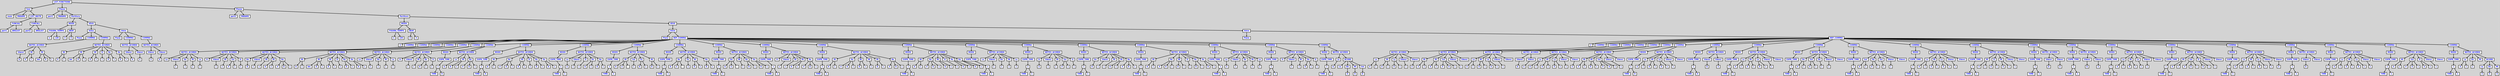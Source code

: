 digraph {

	ordering=out;
	ranksep=.4;
	bgcolor="lightgrey"; node [shape=box, fixedsize=false, fontsize=12, fontname="Helvetica-bold", fontcolor="blue"
		width=.25, height=.25, color="black", fillcolor="white", style="filled, solid, bold"];
	edge [arrowsize=.5, color="black", style="bold"]

  n0 [label="LIST_FUNCTIONS"];
  n1 [label="func"];
  n1 [label="func"];
  n2 [label="main"];
  n3 [label="PARAMS"];
  n4 [label="LIST_INSTR"];
  n4 [label="LIST_INSTR"];
  n5 [label="FUNCALL"];
  n5 [label="FUNCALL"];
  n6 [label="part1"];
  n7 [label="ARGLIST"];
  n8 [label="FUNCALL"];
  n8 [label="FUNCALL"];
  n9 [label="part2"];
  n10 [label="ARGLIST"];
  n11 [label="Piezzo"];
  n11 [label="Piezzo"];
  n12 [label="part1"];
  n13 [label="PARAMS"];
  n14 [label="Partitura"];
  n14 [label="Partitura"];
  n15 [label="MODS"];
  n15 [label="MODS"];
  n16 [label="FIGURA_TEMPO"];
  n16 [label="FIGURA_TEMPO"];
  n17 [label="n"];
  n18 [label="120"];
  n19 [label="BEAT"];
  n19 [label="BEAT"];
  n20 [label="3"];
  n21 [label="4"];
  n22 [label="VEUS"];
  n22 [label="VEUS"];
  n23 [label="Voice"];
  n23 [label="Voice"];
  n24 [label="Piano"];
  n25 [label="COMPAS"];
  n25 [label="COMPAS"];
  n26 [label="NOTES_ACORDS"];
  n26 [label="NOTES_ACORDS"];
  n27 [label="Silenci"];
  n27 [label="Silenci"];
  n28 [label="b"];
  n29 [label="Mi"];
  n29 [label="Mi"];
  n30 [label="6"];
  n31 [label="c"];
  n32 [label="Mi"];
  n32 [label="Mi"];
  n33 [label="bm"];
  n34 [label="6"];
  n35 [label="c"];
  n36 [label="COMPAS"];
  n36 [label="COMPAS"];
  n37 [label="NOTES_ACORDS"];
  n37 [label="NOTES_ACORDS"];
  n38 [label="Mi"];
  n38 [label="Mi"];
  n39 [label="6"];
  n40 [label="c"];
  n41 [label="Mi"];
  n41 [label="Mi"];
  n42 [label="bm"];
  n43 [label="6"];
  n44 [label="c"];
  n45 [label="Mi"];
  n45 [label="Mi"];
  n46 [label="6"];
  n47 [label="c"];
  n48 [label="Si"];
  n48 [label="Si"];
  n49 [label="c"];
  n50 [label="Re"];
  n50 [label="Re"];
  n51 [label="6"];
  n52 [label="c"];
  n53 [label="Do"];
  n53 [label="Do"];
  n54 [label="6"];
  n55 [label="c"];
  n56 [label="Voice"];
  n56 [label="Voice"];
  n57 [label="Piano"];
  n58 [label="COMPAS"];
  n58 [label="COMPAS"];
  n59 [label="NOTES_ACORDS"];
  n59 [label="NOTES_ACORDS"];
  n60 [label="Silenci"];
  n60 [label="Silenci"];
  n61 [label="b"];
  n62 [label="Silenci"];
  n62 [label="Silenci"];
  n63 [label="n"];
  n64 [label="COMPAS"];
  n64 [label="COMPAS"];
  n65 [label="NOTES_ACORDS"];
  n65 [label="NOTES_ACORDS"];
  n66 [label="Silenci"];
  n66 [label="Silenci"];
  n67 [label="n"];
  n68 [label="Silenci"];
  n68 [label="Silenci"];
  n69 [label="b"];
  n70 [label="Piezzo"];
  n70 [label="Piezzo"];
  n71 [label="part2"];
  n72 [label="PARAMS"];
  n73 [label="Partitura"];
  n73 [label="Partitura"];
  n74 [label="MODS"];
  n74 [label="MODS"];
  n75 [label="FIGURA_TEMPO"];
  n75 [label="FIGURA_TEMPO"];
  n76 [label="n"];
  n77 [label="120"];
  n78 [label="BEAT"];
  n78 [label="BEAT"];
  n79 [label="3"];
  n80 [label="4"];
  n81 [label="VEUS"];
  n81 [label="VEUS"];
  n82 [label="Voice"];
  n82 [label="Voice"];
  n83 [label="Piano"];
  n84 [label="REP_COMPAS"];
  n84 [label="REP_COMPAS"];
  n85 [label="2"];
  n86 [label="COMPAS"];
  n86 [label="COMPAS"];
  n87 [label="NOTES_ACORDS"];
  n87 [label="NOTES_ACORDS"];
  n88 [label="La"];
  n89 [label="Silenci"];
  n89 [label="Silenci"];
  n90 [label="c"];
  n91 [label="Do"];
  n91 [label="Do"];
  n92 [label="c"];
  n93 [label="Mi"];
  n93 [label="Mi"];
  n94 [label="c"];
  n95 [label="La"];
  n95 [label="La"];
  n96 [label="c"];
  n97 [label="COMPAS"];
  n97 [label="COMPAS"];
  n98 [label="NOTES_ACORDS"];
  n98 [label="NOTES_ACORDS"];
  n99 [label="Si"];
  n100 [label="Silenci"];
  n100 [label="Silenci"];
  n101 [label="c"];
  n102 [label="Mi"];
  n102 [label="Mi"];
  n103 [label="c"];
  n104 [label="Sol"];
  n104 [label="Sol"];
  n105 [label="#"];
  n106 [label="c"];
  n107 [label="Si"];
  n107 [label="Si"];
  n108 [label="c"];
  n109 [label="COMPAS"];
  n109 [label="COMPAS"];
  n110 [label="NOTES_ACORDS"];
  n110 [label="NOTES_ACORDS"];
  n111 [label="Do"];
  n111 [label="Do"];
  n112 [label="6"];
  n113 [label="Silenci"];
  n113 [label="Silenci"];
  n114 [label="c"];
  n115 [label="Mi"];
  n115 [label="Mi"];
  n116 [label="c"];
  n117 [label="Mi"];
  n117 [label="Mi"];
  n118 [label="6"];
  n119 [label="c"];
  n120 [label="Re"];
  n120 [label="Re"];
  n121 [label="#"];
  n122 [label="6"];
  n123 [label="c"];
  n124 [label="COMPAS"];
  n124 [label="COMPAS"];
  n125 [label="NOTES_ACORDS"];
  n125 [label="NOTES_ACORDS"];
  n126 [label="Mi"];
  n126 [label="Mi"];
  n127 [label="6"];
  n128 [label="c"];
  n129 [label="Mi"];
  n129 [label="Mi"];
  n130 [label="bm"];
  n131 [label="6"];
  n132 [label="c"];
  n133 [label="Mi"];
  n133 [label="Mi"];
  n134 [label="6"];
  n135 [label="c"];
  n136 [label="Si"];
  n136 [label="Si"];
  n137 [label="c"];
  n138 [label="Re"];
  n138 [label="Re"];
  n139 [label="6"];
  n140 [label="c"];
  n141 [label="Do"];
  n141 [label="Do"];
  n142 [label="6"];
  n143 [label="c"];
  n144 [label="COMPAS"];
  n144 [label="COMPAS"];
  n145 [label="NOTES_ACORDS"];
  n145 [label="NOTES_ACORDS"];
  n146 [label="La"];
  n147 [label="Silenci"];
  n147 [label="Silenci"];
  n148 [label="c"];
  n149 [label="Do"];
  n149 [label="Do"];
  n150 [label="c"];
  n151 [label="Mi"];
  n151 [label="Mi"];
  n152 [label="c"];
  n153 [label="La"];
  n153 [label="La"];
  n154 [label="c"];
  n155 [label="COMPAS"];
  n155 [label="COMPAS"];
  n156 [label="NOTES_ACORDS"];
  n156 [label="NOTES_ACORDS"];
  n157 [label="Si"];
  n158 [label="Silenci"];
  n158 [label="Silenci"];
  n159 [label="c"];
  n160 [label="Mi"];
  n160 [label="Mi"];
  n161 [label="c"];
  n162 [label="Do"];
  n162 [label="Do"];
  n163 [label="6"];
  n164 [label="c"];
  n165 [label="Si"];
  n165 [label="Si"];
  n166 [label="c"];
  n167 [label="COMPAS"];
  n167 [label="COMPAS"];
  n168 [label="MODS"];
  n168 [label="MODS"];
  n169 [label="EXPR_TIME"];
  n169 [label="EXPR_TIME"];
  n170 [label="="];
  n170 [label="="];
  n171 [label="TIME"];
  n172 [label="0"];
  n173 [label="NOTES_ACORDS"];
  n173 [label="NOTES_ACORDS"];
  n174 [label="La"];
  n174 [label="La"];
  n175 [label="b"];
  n176 [label="Mi"];
  n176 [label="Mi"];
  n177 [label="6"];
  n178 [label="c"];
  n179 [label="Re"];
  n179 [label="Re"];
  n180 [label="#"];
  n181 [label="6"];
  n182 [label="c"];
  n183 [label="COMPAS"];
  n183 [label="COMPAS"];
  n184 [label="MODS"];
  n184 [label="MODS"];
  n185 [label="EXPR_TIME"];
  n185 [label="EXPR_TIME"];
  n186 [label="="];
  n186 [label="="];
  n187 [label="TIME"];
  n188 [label="0"];
  n189 [label="NOTES_ACORDS"];
  n189 [label="NOTES_ACORDS"];
  n190 [label="Mi"];
  n190 [label="Mi"];
  n191 [label="6"];
  n192 [label="c"];
  n193 [label="Re"];
  n193 [label="Re"];
  n194 [label="#"];
  n195 [label="6"];
  n196 [label="c"];
  n197 [label="Mi"];
  n197 [label="Mi"];
  n198 [label="6"];
  n199 [label="c"];
  n200 [label="Si"];
  n200 [label="Si"];
  n201 [label="c"];
  n202 [label="Re"];
  n202 [label="Re"];
  n203 [label="6"];
  n204 [label="c"];
  n205 [label="Do"];
  n205 [label="Do"];
  n206 [label="6"];
  n207 [label="c"];
  n208 [label="COMPAS"];
  n208 [label="COMPAS"];
  n209 [label="MODS"];
  n209 [label="MODS"];
  n210 [label="EXPR_TIME"];
  n210 [label="EXPR_TIME"];
  n211 [label="="];
  n211 [label="="];
  n212 [label="TIME"];
  n213 [label="1"];
  n214 [label="NOTES_ACORDS"];
  n214 [label="NOTES_ACORDS"];
  n215 [label="La"];
  n215 [label="La"];
  n216 [label="n"];
  n217 [label="Silenci"];
  n217 [label="Silenci"];
  n218 [label="c"];
  n219 [label="Si"];
  n219 [label="Si"];
  n220 [label="c"];
  n221 [label="Do"];
  n221 [label="Do"];
  n222 [label="6"];
  n223 [label="c"];
  n224 [label="Re"];
  n224 [label="Re"];
  n225 [label="6"];
  n226 [label="c"];
  n227 [label="COMPAS"];
  n227 [label="COMPAS"];
  n228 [label="MODS"];
  n228 [label="MODS"];
  n229 [label="EXPR_TIME"];
  n229 [label="EXPR_TIME"];
  n230 [label="="];
  n230 [label="="];
  n231 [label="TIME"];
  n232 [label="1"];
  n233 [label="NOTES_ACORDS"];
  n233 [label="NOTES_ACORDS"];
  n234 [label="Mi"];
  n234 [label="Mi"];
  n235 [label="6"];
  n236 [label="n"];
  n237 [label="·"];
  n238 [label="Sol"];
  n238 [label="Sol"];
  n239 [label="c"];
  n240 [label="Fa"];
  n240 [label="Fa"];
  n241 [label="6"];
  n242 [label="c"];
  n243 [label="Mi"];
  n243 [label="Mi"];
  n244 [label="6"];
  n245 [label="c"];
  n246 [label="COMPAS"];
  n246 [label="COMPAS"];
  n247 [label="MODS"];
  n247 [label="MODS"];
  n248 [label="EXPR_TIME"];
  n248 [label="EXPR_TIME"];
  n249 [label="="];
  n249 [label="="];
  n250 [label="TIME"];
  n251 [label="1"];
  n252 [label="NOTES_ACORDS"];
  n252 [label="NOTES_ACORDS"];
  n253 [label="Re"];
  n253 [label="Re"];
  n254 [label="6"];
  n255 [label="n"];
  n256 [label="·"];
  n257 [label="Fa"];
  n257 [label="Fa"];
  n258 [label="c"];
  n259 [label="Mi"];
  n259 [label="Mi"];
  n260 [label="6"];
  n261 [label="c"];
  n262 [label="Re"];
  n262 [label="Re"];
  n263 [label="6"];
  n264 [label="c"];
  n265 [label="COMPAS"];
  n265 [label="COMPAS"];
  n266 [label="MODS"];
  n266 [label="MODS"];
  n267 [label="EXPR_TIME"];
  n267 [label="EXPR_TIME"];
  n268 [label="="];
  n268 [label="="];
  n269 [label="TIME"];
  n270 [label="1"];
  n271 [label="NOTES_ACORDS"];
  n271 [label="NOTES_ACORDS"];
  n272 [label="Do"];
  n272 [label="Do"];
  n273 [label="6"];
  n274 [label="n"];
  n275 [label="·"];
  n276 [label="Mi"];
  n276 [label="Mi"];
  n277 [label="c"];
  n278 [label="Re"];
  n278 [label="Re"];
  n279 [label="6"];
  n280 [label="c"];
  n281 [label="Do"];
  n281 [label="Do"];
  n282 [label="6"];
  n283 [label="c"];
  n284 [label="COMPAS"];
  n284 [label="COMPAS"];
  n285 [label="MODS"];
  n285 [label="MODS"];
  n286 [label="EXPR_TIME"];
  n286 [label="EXPR_TIME"];
  n287 [label="="];
  n287 [label="="];
  n288 [label="TIME"];
  n289 [label="1"];
  n290 [label="NOTES_ACORDS"];
  n290 [label="NOTES_ACORDS"];
  n291 [label="Si"];
  n292 [label="Silenci"];
  n292 [label="Silenci"];
  n293 [label="c"];
  n294 [label="Mi"];
  n294 [label="Mi"];
  n295 [label="c"];
  n296 [label="Mi"];
  n296 [label="Mi"];
  n297 [label="6"];
  n298 [label="c"];
  n299 [label="Re"];
  n299 [label="Re"];
  n300 [label="#"];
  n301 [label="6"];
  n302 [label="c"];
  n303 [label="COMPAS"];
  n303 [label="COMPAS"];
  n304 [label="MODS"];
  n304 [label="MODS"];
  n305 [label="EXPR_TIME"];
  n305 [label="EXPR_TIME"];
  n306 [label="="];
  n306 [label="="];
  n307 [label="TIME"];
  n308 [label="1"];
  n309 [label="NOTES_ACORDS"];
  n309 [label="NOTES_ACORDS"];
  n310 [label="Mi"];
  n310 [label="Mi"];
  n311 [label="6"];
  n312 [label="c"];
  n313 [label="Re"];
  n313 [label="Re"];
  n314 [label="#"];
  n315 [label="6"];
  n316 [label="c"];
  n317 [label="Mi"];
  n317 [label="Mi"];
  n318 [label="6"];
  n319 [label="c"];
  n320 [label="Mi"];
  n320 [label="Mi"];
  n321 [label="c"];
  n322 [label="Mi"];
  n322 [label="Mi"];
  n323 [label="6"];
  n324 [label="c"];
  n325 [label="Re"];
  n325 [label="Re"];
  n326 [label="#"];
  n327 [label="6"];
  n328 [label="c"];
  n329 [label="COMPAS"];
  n329 [label="COMPAS"];
  n330 [label="MODS"];
  n330 [label="MODS"];
  n331 [label="EXPR_TIME"];
  n331 [label="EXPR_TIME"];
  n332 [label="="];
  n332 [label="="];
  n333 [label="TIME"];
  n334 [label="1"];
  n335 [label="NOTES_ACORDS"];
  n335 [label="NOTES_ACORDS"];
  n336 [label="Mi"];
  n336 [label="Mi"];
  n337 [label="6"];
  n338 [label="c"];
  n339 [label="Re"];
  n339 [label="Re"];
  n340 [label="#"];
  n341 [label="6"];
  n342 [label="c"];
  n343 [label="Mi"];
  n343 [label="Mi"];
  n344 [label="6"];
  n345 [label="c"];
  n346 [label="Si"];
  n346 [label="Si"];
  n347 [label="c"];
  n348 [label="Re"];
  n348 [label="Re"];
  n349 [label="6"];
  n350 [label="c"];
  n351 [label="Do"];
  n351 [label="Do"];
  n352 [label="6"];
  n353 [label="c"];
  n354 [label="COMPAS"];
  n354 [label="COMPAS"];
  n355 [label="MODS"];
  n355 [label="MODS"];
  n356 [label="EXPR_TIME"];
  n356 [label="EXPR_TIME"];
  n357 [label="="];
  n357 [label="="];
  n358 [label="TIME"];
  n359 [label="1"];
  n360 [label="NOTES_ACORDS"];
  n360 [label="NOTES_ACORDS"];
  n361 [label="La"];
  n362 [label="Silenci"];
  n362 [label="Silenci"];
  n363 [label="c"];
  n364 [label="Do"];
  n364 [label="Do"];
  n365 [label="c"];
  n366 [label="Mi"];
  n366 [label="Mi"];
  n367 [label="c"];
  n368 [label="La"];
  n368 [label="La"];
  n369 [label="c"];
  n370 [label="COMPAS"];
  n370 [label="COMPAS"];
  n371 [label="MODS"];
  n371 [label="MODS"];
  n372 [label="EXPR_TIME"];
  n372 [label="EXPR_TIME"];
  n373 [label="="];
  n373 [label="="];
  n374 [label="TIME"];
  n375 [label="1"];
  n376 [label="NOTES_ACORDS"];
  n376 [label="NOTES_ACORDS"];
  n377 [label="Si"];
  n377 [label="Si"];
  n378 [label="n"];
  n379 [label="Silenci"];
  n379 [label="Silenci"];
  n380 [label="c"];
  n381 [label="Mi"];
  n381 [label="Mi"];
  n382 [label="c"];
  n383 [label="Sol"];
  n383 [label="Sol"];
  n384 [label="#"];
  n385 [label="c"];
  n386 [label="Si"];
  n386 [label="Si"];
  n387 [label="c"];
  n388 [label="COMPAS"];
  n388 [label="COMPAS"];
  n389 [label="MODS"];
  n389 [label="MODS"];
  n390 [label="EXPR_TIME"];
  n390 [label="EXPR_TIME"];
  n391 [label="="];
  n391 [label="="];
  n392 [label="TIME"];
  n393 [label="1"];
  n394 [label="NOTES_ACORDS"];
  n394 [label="NOTES_ACORDS"];
  n395 [label="Do"];
  n395 [label="Do"];
  n396 [label="6"];
  n397 [label="Silenci"];
  n397 [label="Silenci"];
  n398 [label="c"];
  n399 [label="Mi"];
  n399 [label="Mi"];
  n400 [label="c"];
  n401 [label="Mi"];
  n401 [label="Mi"];
  n402 [label="6"];
  n403 [label="c"];
  n404 [label="Re"];
  n404 [label="Re"];
  n405 [label="#"];
  n406 [label="6"];
  n407 [label="c"];
  n408 [label="COMPAS"];
  n408 [label="COMPAS"];
  n409 [label="MODS"];
  n409 [label="MODS"];
  n410 [label="EXPR_TIME"];
  n410 [label="EXPR_TIME"];
  n411 [label="="];
  n411 [label="="];
  n412 [label="TIME"];
  n413 [label="1"];
  n414 [label="NOTES_ACORDS"];
  n414 [label="NOTES_ACORDS"];
  n415 [label="Mi"];
  n415 [label="Mi"];
  n416 [label="6"];
  n417 [label="c"];
  n418 [label="Re"];
  n418 [label="Re"];
  n419 [label="#"];
  n420 [label="6"];
  n421 [label="c"];
  n422 [label="Mi"];
  n422 [label="Mi"];
  n423 [label="6"];
  n424 [label="c"];
  n425 [label="Si"];
  n425 [label="Si"];
  n426 [label="c"];
  n427 [label="Re"];
  n427 [label="Re"];
  n428 [label="6"];
  n429 [label="c"];
  n430 [label="Do"];
  n430 [label="Do"];
  n431 [label="6"];
  n432 [label="c"];
  n433 [label="COMPAS"];
  n433 [label="COMPAS"];
  n434 [label="MODS"];
  n434 [label="MODS"];
  n435 [label="EXPR_TIME"];
  n435 [label="EXPR_TIME"];
  n436 [label="="];
  n436 [label="="];
  n437 [label="TIME"];
  n438 [label="1"];
  n439 [label="NOTES_ACORDS"];
  n439 [label="NOTES_ACORDS"];
  n440 [label="La"];
  n440 [label="La"];
  n441 [label="n"];
  n442 [label="Silenci"];
  n442 [label="Silenci"];
  n443 [label="c"];
  n444 [label="Do"];
  n444 [label="Do"];
  n445 [label="c"];
  n446 [label="Mi"];
  n446 [label="Mi"];
  n447 [label="c"];
  n448 [label="La"];
  n448 [label="La"];
  n449 [label="c"];
  n450 [label="COMPAS"];
  n450 [label="COMPAS"];
  n451 [label="MODS"];
  n451 [label="MODS"];
  n452 [label="EXPR_TIME"];
  n452 [label="EXPR_TIME"];
  n453 [label="="];
  n453 [label="="];
  n454 [label="TIME"];
  n455 [label="1"];
  n456 [label="NOTES_ACORDS"];
  n456 [label="NOTES_ACORDS"];
  n457 [label="Si"];
  n458 [label="Silenci"];
  n458 [label="Silenci"];
  n459 [label="c"];
  n460 [label="Mi"];
  n460 [label="Mi"];
  n461 [label="c"];
  n462 [label="Do"];
  n462 [label="Do"];
  n463 [label="6"];
  n464 [label="c"];
  n465 [label="Si"];
  n465 [label="Si"];
  n466 [label="c"];
  n467 [label="COMPAS"];
  n467 [label="COMPAS"];
  n468 [label="MODS"];
  n468 [label="MODS"];
  n469 [label="EXPR_TIME"];
  n469 [label="EXPR_TIME"];
  n470 [label="="];
  n470 [label="="];
  n471 [label="TIME"];
  n472 [label="1"];
  n473 [label="NOTES_ACORDS"];
  n473 [label="NOTES_ACORDS"];
  n474 [label="La"];
  n474 [label="La"];
  n475 [label="b"];
  n476 [label="ACORD"];
  n476 [label="ACORD"];
  n477 [label="La"];
  n478 [label="Do"];
  n478 [label="Do"];
  n479 [label="6"];
  n480 [label="Mi"];
  n480 [label="Mi"];
  n481 [label="6"];
  n482 [label="Sol"];
  n482 [label="Sol"];
  n483 [label="6"];
  n484 [label="Voice"];
  n484 [label="Voice"];
  n485 [label="Piano"];
  n486 [label="REP_COMPAS"];
  n486 [label="REP_COMPAS"];
  n487 [label="2"];
  n488 [label="COMPAS"];
  n488 [label="COMPAS"];
  n489 [label="NOTES_ACORDS"];
  n489 [label="NOTES_ACORDS"];
  n490 [label="La"];
  n490 [label="La"];
  n491 [label="4"];
  n492 [label="c"];
  n493 [label="Mi"];
  n493 [label="Mi"];
  n494 [label="4"];
  n495 [label="c"];
  n496 [label="La"];
  n496 [label="La"];
  n497 [label="4"];
  n498 [label="c"];
  n499 [label="Silenci"];
  n499 [label="Silenci"];
  n500 [label="c"];
  n501 [label="Silenci"];
  n501 [label="Silenci"];
  n502 [label="n"];
  n503 [label="COMPAS"];
  n503 [label="COMPAS"];
  n504 [label="NOTES_ACORDS"];
  n504 [label="NOTES_ACORDS"];
  n505 [label="Mi"];
  n505 [label="Mi"];
  n506 [label="3"];
  n507 [label="c"];
  n508 [label="Mi"];
  n508 [label="Mi"];
  n509 [label="4"];
  n510 [label="c"];
  n511 [label="Sol"];
  n511 [label="Sol"];
  n512 [label="#"];
  n513 [label="4"];
  n514 [label="c"];
  n515 [label="Silenci"];
  n515 [label="Silenci"];
  n516 [label="c"];
  n517 [label="Silenci"];
  n518 [label="COMPAS"];
  n518 [label="COMPAS"];
  n519 [label="NOTES_ACORDS"];
  n519 [label="NOTES_ACORDS"];
  n520 [label="La"];
  n520 [label="La"];
  n521 [label="3"];
  n522 [label="c"];
  n523 [label="Mi"];
  n523 [label="Mi"];
  n524 [label="4"];
  n525 [label="c"];
  n526 [label="La"];
  n526 [label="La"];
  n527 [label="4"];
  n528 [label="c"];
  n529 [label="Silenci"];
  n529 [label="Silenci"];
  n530 [label="c"];
  n531 [label="Silenci"];
  n532 [label="COMPAS"];
  n532 [label="COMPAS"];
  n533 [label="NOTES_ACORDS"];
  n533 [label="NOTES_ACORDS"];
  n534 [label="Silenci"];
  n534 [label="Silenci"];
  n535 [label="b"];
  n536 [label="Silenci"];
  n536 [label="Silenci"];
  n537 [label="n"];
  n538 [label="COMPAS"];
  n538 [label="COMPAS"];
  n539 [label="NOTES_ACORDS"];
  n539 [label="NOTES_ACORDS"];
  n540 [label="La"];
  n540 [label="La"];
  n541 [label="4"];
  n542 [label="c"];
  n543 [label="Mi"];
  n543 [label="Mi"];
  n544 [label="4"];
  n545 [label="c"];
  n546 [label="La"];
  n546 [label="La"];
  n547 [label="4"];
  n548 [label="c"];
  n549 [label="Silenci"];
  n549 [label="Silenci"];
  n550 [label="c"];
  n551 [label="Silenci"];
  n551 [label="Silenci"];
  n552 [label="n"];
  n553 [label="COMPAS"];
  n553 [label="COMPAS"];
  n554 [label="NOTES_ACORDS"];
  n554 [label="NOTES_ACORDS"];
  n555 [label="Mi"];
  n555 [label="Mi"];
  n556 [label="3"];
  n557 [label="c"];
  n558 [label="Mi"];
  n558 [label="Mi"];
  n559 [label="4"];
  n560 [label="c"];
  n561 [label="Sol"];
  n561 [label="Sol"];
  n562 [label="#"];
  n563 [label="4"];
  n564 [label="c"];
  n565 [label="Silenci"];
  n565 [label="Silenci"];
  n566 [label="c"];
  n567 [label="Silenci"];
  n568 [label="COMPAS"];
  n568 [label="COMPAS"];
  n569 [label="MODS"];
  n569 [label="MODS"];
  n570 [label="EXPR_TIME"];
  n570 [label="EXPR_TIME"];
  n571 [label="="];
  n571 [label="="];
  n572 [label="TIME"];
  n573 [label="0"];
  n574 [label="NOTES_ACORDS"];
  n574 [label="NOTES_ACORDS"];
  n575 [label="La"];
  n575 [label="La"];
  n576 [label="3"];
  n577 [label="c"];
  n578 [label="Mi"];
  n578 [label="Mi"];
  n579 [label="4"];
  n580 [label="c"];
  n581 [label="La"];
  n581 [label="La"];
  n582 [label="4"];
  n583 [label="c"];
  n584 [label="Silenci"];
  n584 [label="Silenci"];
  n585 [label="c"];
  n586 [label="Silenci"];
  n587 [label="COMPAS"];
  n587 [label="COMPAS"];
  n588 [label="MODS"];
  n588 [label="MODS"];
  n589 [label="EXPR_TIME"];
  n589 [label="EXPR_TIME"];
  n590 [label="="];
  n590 [label="="];
  n591 [label="TIME"];
  n592 [label="0"];
  n593 [label="NOTES_ACORDS"];
  n593 [label="NOTES_ACORDS"];
  n594 [label="Silenci"];
  n594 [label="Silenci"];
  n595 [label="b"];
  n596 [label="Silenci"];
  n596 [label="Silenci"];
  n597 [label="n"];
  n598 [label="COMPAS"];
  n598 [label="COMPAS"];
  n599 [label="MODS"];
  n599 [label="MODS"];
  n600 [label="EXPR_TIME"];
  n600 [label="EXPR_TIME"];
  n601 [label="="];
  n601 [label="="];
  n602 [label="TIME"];
  n603 [label="1"];
  n604 [label="NOTES_ACORDS"];
  n604 [label="NOTES_ACORDS"];
  n605 [label="La"];
  n605 [label="La"];
  n606 [label="4"];
  n607 [label="c"];
  n608 [label="Mi"];
  n608 [label="Mi"];
  n609 [label="4"];
  n610 [label="c"];
  n611 [label="La"];
  n611 [label="La"];
  n612 [label="4"];
  n613 [label="c"];
  n614 [label="Silenci"];
  n614 [label="Silenci"];
  n615 [label="c"];
  n616 [label="Silenci"];
  n617 [label="COMPAS"];
  n617 [label="COMPAS"];
  n618 [label="MODS"];
  n618 [label="MODS"];
  n619 [label="EXPR_TIME"];
  n619 [label="EXPR_TIME"];
  n620 [label="="];
  n620 [label="="];
  n621 [label="TIME"];
  n622 [label="1"];
  n623 [label="NOTES_ACORDS"];
  n623 [label="NOTES_ACORDS"];
  n624 [label="Do"];
  n624 [label="Do"];
  n625 [label="4"];
  n626 [label="c"];
  n627 [label="Sol"];
  n627 [label="Sol"];
  n628 [label="4"];
  n629 [label="c"];
  n630 [label="Do"];
  n630 [label="Do"];
  n631 [label="c"];
  n632 [label="Silenci"];
  n632 [label="Silenci"];
  n633 [label="c"];
  n634 [label="Silenci"];
  n635 [label="COMPAS"];
  n635 [label="COMPAS"];
  n636 [label="MODS"];
  n636 [label="MODS"];
  n637 [label="EXPR_TIME"];
  n637 [label="EXPR_TIME"];
  n638 [label="="];
  n638 [label="="];
  n639 [label="TIME"];
  n640 [label="1"];
  n641 [label="NOTES_ACORDS"];
  n641 [label="NOTES_ACORDS"];
  n642 [label="Sol"];
  n642 [label="Sol"];
  n643 [label="4"];
  n644 [label="c"];
  n645 [label="Re"];
  n645 [label="Re"];
  n646 [label="4"];
  n647 [label="c"];
  n648 [label="Sol"];
  n648 [label="Sol"];
  n649 [label="c"];
  n650 [label="Silenci"];
  n650 [label="Silenci"];
  n651 [label="c"];
  n652 [label="Silenci"];
  n653 [label="COMPAS"];
  n653 [label="COMPAS"];
  n654 [label="MODS"];
  n654 [label="MODS"];
  n655 [label="EXPR_TIME"];
  n655 [label="EXPR_TIME"];
  n656 [label="="];
  n656 [label="="];
  n657 [label="TIME"];
  n658 [label="1"];
  n659 [label="NOTES_ACORDS"];
  n659 [label="NOTES_ACORDS"];
  n660 [label="La"];
  n660 [label="La"];
  n661 [label="4"];
  n662 [label="c"];
  n663 [label="Mi"];
  n663 [label="Mi"];
  n664 [label="4"];
  n665 [label="c"];
  n666 [label="La"];
  n666 [label="La"];
  n667 [label="4"];
  n668 [label="c"];
  n669 [label="Silenci"];
  n669 [label="Silenci"];
  n670 [label="c"];
  n671 [label="Silenci"];
  n672 [label="COMPAS"];
  n672 [label="COMPAS"];
  n673 [label="MODS"];
  n673 [label="MODS"];
  n674 [label="EXPR_TIME"];
  n674 [label="EXPR_TIME"];
  n675 [label="="];
  n675 [label="="];
  n676 [label="TIME"];
  n677 [label="1"];
  n678 [label="NOTES_ACORDS"];
  n678 [label="NOTES_ACORDS"];
  n679 [label="Mi"];
  n679 [label="Mi"];
  n680 [label="3"];
  n681 [label="c"];
  n682 [label="Si"];
  n682 [label="Si"];
  n683 [label="4"];
  n684 [label="c"];
  n685 [label="Mi"];
  n685 [label="Mi"];
  n686 [label="4"];
  n687 [label="c"];
  n688 [label="Silenci"];
  n688 [label="Silenci"];
  n689 [label="c"];
  n690 [label="Silenci"];
  n691 [label="COMPAS"];
  n691 [label="COMPAS"];
  n692 [label="MODS"];
  n692 [label="MODS"];
  n693 [label="EXPR_TIME"];
  n693 [label="EXPR_TIME"];
  n694 [label="="];
  n694 [label="="];
  n695 [label="TIME"];
  n696 [label="1"];
  n697 [label="NOTES_ACORDS"];
  n697 [label="NOTES_ACORDS"];
  n698 [label="Silenci"];
  n698 [label="Silenci"];
  n699 [label="b"];
  n700 [label="Silenci"];
  n700 [label="Silenci"];
  n701 [label="n"];
  n702 [label="COMPAS"];
  n702 [label="COMPAS"];
  n703 [label="MODS"];
  n703 [label="MODS"];
  n704 [label="EXPR_TIME"];
  n704 [label="EXPR_TIME"];
  n705 [label="="];
  n705 [label="="];
  n706 [label="TIME"];
  n707 [label="1"];
  n708 [label="NOTES_ACORDS"];
  n708 [label="NOTES_ACORDS"];
  n709 [label="Silenci"];
  n709 [label="Silenci"];
  n710 [label="b"];
  n711 [label="Silenci"];
  n711 [label="Silenci"];
  n712 [label="n"];
  n713 [label="COMPAS"];
  n713 [label="COMPAS"];
  n714 [label="MODS"];
  n714 [label="MODS"];
  n715 [label="EXPR_TIME"];
  n715 [label="EXPR_TIME"];
  n716 [label="="];
  n716 [label="="];
  n717 [label="TIME"];
  n718 [label="1"];
  n719 [label="NOTES_ACORDS"];
  n719 [label="NOTES_ACORDS"];
  n720 [label="La"];
  n720 [label="La"];
  n721 [label="4"];
  n722 [label="c"];
  n723 [label="Mi"];
  n723 [label="Mi"];
  n724 [label="4"];
  n725 [label="c"];
  n726 [label="La"];
  n726 [label="La"];
  n727 [label="c"];
  n728 [label="Silenci"];
  n728 [label="Silenci"];
  n729 [label="c"];
  n730 [label="Silenci"];
  n731 [label="COMPAS"];
  n731 [label="COMPAS"];
  n732 [label="MODS"];
  n732 [label="MODS"];
  n733 [label="EXPR_TIME"];
  n733 [label="EXPR_TIME"];
  n734 [label="="];
  n734 [label="="];
  n735 [label="TIME"];
  n736 [label="1"];
  n737 [label="NOTES_ACORDS"];
  n737 [label="NOTES_ACORDS"];
  n738 [label="Mi"];
  n738 [label="Mi"];
  n739 [label="4"];
  n740 [label="c"];
  n741 [label="Sol"];
  n741 [label="Sol"];
  n742 [label="#"];
  n743 [label="4"];
  n744 [label="c"];
  n745 [label="Si"];
  n745 [label="Si"];
  n746 [label="4"];
  n747 [label="c"];
  n748 [label="Silenci"];
  n748 [label="Silenci"];
  n749 [label="c"];
  n750 [label="Silenci"];
  n751 [label="COMPAS"];
  n751 [label="COMPAS"];
  n752 [label="MODS"];
  n752 [label="MODS"];
  n753 [label="EXPR_TIME"];
  n753 [label="EXPR_TIME"];
  n754 [label="="];
  n754 [label="="];
  n755 [label="TIME"];
  n756 [label="1"];
  n757 [label="NOTES_ACORDS"];
  n757 [label="NOTES_ACORDS"];
  n758 [label="La"];
  n758 [label="La"];
  n759 [label="4"];
  n760 [label="c"];
  n761 [label="Mi"];
  n761 [label="Mi"];
  n762 [label="4"];
  n763 [label="c"];
  n764 [label="La"];
  n764 [label="La"];
  n765 [label="3"];
  n766 [label="c"];
  n767 [label="Silenci"];
  n767 [label="Silenci"];
  n768 [label="c"];
  n769 [label="Silenci"];
  n769 [label="Silenci"];
  n770 [label="n"];
  n771 [label="COMPAS"];
  n771 [label="COMPAS"];
  n772 [label="MODS"];
  n772 [label="MODS"];
  n773 [label="EXPR_TIME"];
  n773 [label="EXPR_TIME"];
  n774 [label="="];
  n774 [label="="];
  n775 [label="TIME"];
  n776 [label="1"];
  n777 [label="NOTES_ACORDS"];
  n777 [label="NOTES_ACORDS"];
  n778 [label="Silenci"];
  n778 [label="Silenci"];
  n779 [label="b"];
  n780 [label="Silenci"];
  n781 [label="COMPAS"];
  n781 [label="COMPAS"];
  n782 [label="MODS"];
  n782 [label="MODS"];
  n783 [label="EXPR_TIME"];
  n783 [label="EXPR_TIME"];
  n784 [label="="];
  n784 [label="="];
  n785 [label="TIME"];
  n786 [label="1"];
  n787 [label="NOTES_ACORDS"];
  n787 [label="NOTES_ACORDS"];
  n788 [label="La"];
  n788 [label="La"];
  n789 [label="4"];
  n790 [label="c"];
  n791 [label="Mi"];
  n791 [label="Mi"];
  n792 [label="4"];
  n793 [label="c"];
  n794 [label="La"];
  n794 [label="La"];
  n795 [label="4"];
  n796 [label="c"];
  n797 [label="Silenci"];
  n797 [label="Silenci"];
  n798 [label="c"];
  n799 [label="Silenci"];
  n800 [label="COMPAS"];
  n800 [label="COMPAS"];
  n801 [label="MODS"];
  n801 [label="MODS"];
  n802 [label="EXPR_TIME"];
  n802 [label="EXPR_TIME"];
  n803 [label="="];
  n803 [label="="];
  n804 [label="TIME"];
  n805 [label="1"];
  n806 [label="NOTES_ACORDS"];
  n806 [label="NOTES_ACORDS"];
  n807 [label="Mi"];
  n807 [label="Mi"];
  n808 [label="4"];
  n809 [label="c"];
  n810 [label="Sol"];
  n810 [label="Sol"];
  n811 [label="#"];
  n812 [label="4"];
  n813 [label="c"];
  n814 [label="Si"];
  n814 [label="Si"];
  n815 [label="4"];
  n816 [label="c"];
  n817 [label="Silenci"];
  n817 [label="Silenci"];
  n818 [label="c"];
  n819 [label="Silenci"];
  n820 [label="COMPAS"];
  n820 [label="COMPAS"];
  n821 [label="MODS"];
  n821 [label="MODS"];
  n822 [label="EXPR_TIME"];
  n822 [label="EXPR_TIME"];
  n823 [label="="];
  n823 [label="="];
  n824 [label="TIME"];
  n825 [label="1"];
  n826 [label="NOTES_ACORDS"];
  n826 [label="NOTES_ACORDS"];
  n827 [label="La"];
  n827 [label="La"];
  n828 [label="4"];
  n829 [label="c"];
  n830 [label="Do"];
  n830 [label="Do"];
  n831 [label="c"];
  n832 [label="Mi"];
  n833 [label="ACORD"];
  n833 [label="ACORD"];
  n834 [label="La"];
  n834 [label="La"];
  n835 [label="3"];
  n836 [label="Do"];
  n836 [label="Do"];
  n837 [label="4"];
  n838 [label="Mi"];
  n838 [label="Mi"];
  n839 [label="4"];

  n0 -> n1 // "LIST_FUNCTIONS" -> "func"
  n1 -> n2 // "func" -> "main"
  n1 -> n3 // "func" -> "PARAMS"
  n1 -> n4 // "func" -> "LIST_INSTR"
  n4 -> n5 // "LIST_INSTR" -> "FUNCALL"
  n5 -> n6 // "FUNCALL" -> "part1"
  n5 -> n7 // "FUNCALL" -> "ARGLIST"
  n4 -> n8 // "LIST_INSTR" -> "FUNCALL"
  n8 -> n9 // "FUNCALL" -> "part2"
  n8 -> n10 // "FUNCALL" -> "ARGLIST"
  n0 -> n11 // "LIST_FUNCTIONS" -> "Piezzo"
  n11 -> n12 // "Piezzo" -> "part1"
  n11 -> n13 // "Piezzo" -> "PARAMS"
  n11 -> n14 // "Piezzo" -> "Partitura"
  n14 -> n15 // "Partitura" -> "MODS"
  n15 -> n16 // "MODS" -> "FIGURA_TEMPO"
  n16 -> n17 // "FIGURA_TEMPO" -> "n"
  n16 -> n18 // "FIGURA_TEMPO" -> "120"
  n15 -> n19 // "MODS" -> "BEAT"
  n19 -> n20 // "BEAT" -> "3"
  n19 -> n21 // "BEAT" -> "4"
  n14 -> n22 // "Partitura" -> "VEUS"
  n22 -> n23 // "VEUS" -> "Voice"
  n23 -> n24 // "Voice" -> "Piano"
  n23 -> n25 // "Voice" -> "COMPAS"
  n25 -> n26 // "COMPAS" -> "NOTES_ACORDS"
  n26 -> n27 // "NOTES_ACORDS" -> "Silenci"
  n27 -> n28 // "Silenci" -> "b"
  n26 -> n29 // "NOTES_ACORDS" -> "Mi"
  n29 -> n30 // "Mi" -> "6"
  n29 -> n31 // "Mi" -> "c"
  n26 -> n32 // "NOTES_ACORDS" -> "Mi"
  n32 -> n33 // "Mi" -> "bm"
  n32 -> n34 // "Mi" -> "6"
  n32 -> n35 // "Mi" -> "c"
  n23 -> n36 // "Voice" -> "COMPAS"
  n36 -> n37 // "COMPAS" -> "NOTES_ACORDS"
  n37 -> n38 // "NOTES_ACORDS" -> "Mi"
  n38 -> n39 // "Mi" -> "6"
  n38 -> n40 // "Mi" -> "c"
  n37 -> n41 // "NOTES_ACORDS" -> "Mi"
  n41 -> n42 // "Mi" -> "bm"
  n41 -> n43 // "Mi" -> "6"
  n41 -> n44 // "Mi" -> "c"
  n37 -> n45 // "NOTES_ACORDS" -> "Mi"
  n45 -> n46 // "Mi" -> "6"
  n45 -> n47 // "Mi" -> "c"
  n37 -> n48 // "NOTES_ACORDS" -> "Si"
  n48 -> n49 // "Si" -> "c"
  n37 -> n50 // "NOTES_ACORDS" -> "Re"
  n50 -> n51 // "Re" -> "6"
  n50 -> n52 // "Re" -> "c"
  n37 -> n53 // "NOTES_ACORDS" -> "Do"
  n53 -> n54 // "Do" -> "6"
  n53 -> n55 // "Do" -> "c"
  n22 -> n56 // "VEUS" -> "Voice"
  n56 -> n57 // "Voice" -> "Piano"
  n56 -> n58 // "Voice" -> "COMPAS"
  n58 -> n59 // "COMPAS" -> "NOTES_ACORDS"
  n59 -> n60 // "NOTES_ACORDS" -> "Silenci"
  n60 -> n61 // "Silenci" -> "b"
  n59 -> n62 // "NOTES_ACORDS" -> "Silenci"
  n62 -> n63 // "Silenci" -> "n"
  n56 -> n64 // "Voice" -> "COMPAS"
  n64 -> n65 // "COMPAS" -> "NOTES_ACORDS"
  n65 -> n66 // "NOTES_ACORDS" -> "Silenci"
  n66 -> n67 // "Silenci" -> "n"
  n65 -> n68 // "NOTES_ACORDS" -> "Silenci"
  n68 -> n69 // "Silenci" -> "b"
  n0 -> n70 // "LIST_FUNCTIONS" -> "Piezzo"
  n70 -> n71 // "Piezzo" -> "part2"
  n70 -> n72 // "Piezzo" -> "PARAMS"
  n70 -> n73 // "Piezzo" -> "Partitura"
  n73 -> n74 // "Partitura" -> "MODS"
  n74 -> n75 // "MODS" -> "FIGURA_TEMPO"
  n75 -> n76 // "FIGURA_TEMPO" -> "n"
  n75 -> n77 // "FIGURA_TEMPO" -> "120"
  n74 -> n78 // "MODS" -> "BEAT"
  n78 -> n79 // "BEAT" -> "3"
  n78 -> n80 // "BEAT" -> "4"
  n73 -> n81 // "Partitura" -> "VEUS"
  n81 -> n82 // "VEUS" -> "Voice"
  n82 -> n83 // "Voice" -> "Piano"
  n82 -> n84 // "Voice" -> "REP_COMPAS"
  n84 -> n85 // "REP_COMPAS" -> "2"
  n84 -> n86 // "REP_COMPAS" -> "COMPAS"
  n86 -> n87 // "COMPAS" -> "NOTES_ACORDS"
  n87 -> n88 // "NOTES_ACORDS" -> "La"
  n87 -> n89 // "NOTES_ACORDS" -> "Silenci"
  n89 -> n90 // "Silenci" -> "c"
  n87 -> n91 // "NOTES_ACORDS" -> "Do"
  n91 -> n92 // "Do" -> "c"
  n87 -> n93 // "NOTES_ACORDS" -> "Mi"
  n93 -> n94 // "Mi" -> "c"
  n87 -> n95 // "NOTES_ACORDS" -> "La"
  n95 -> n96 // "La" -> "c"
  n84 -> n97 // "REP_COMPAS" -> "COMPAS"
  n97 -> n98 // "COMPAS" -> "NOTES_ACORDS"
  n98 -> n99 // "NOTES_ACORDS" -> "Si"
  n98 -> n100 // "NOTES_ACORDS" -> "Silenci"
  n100 -> n101 // "Silenci" -> "c"
  n98 -> n102 // "NOTES_ACORDS" -> "Mi"
  n102 -> n103 // "Mi" -> "c"
  n98 -> n104 // "NOTES_ACORDS" -> "Sol"
  n104 -> n105 // "Sol" -> "#"
  n104 -> n106 // "Sol" -> "c"
  n98 -> n107 // "NOTES_ACORDS" -> "Si"
  n107 -> n108 // "Si" -> "c"
  n84 -> n109 // "REP_COMPAS" -> "COMPAS"
  n109 -> n110 // "COMPAS" -> "NOTES_ACORDS"
  n110 -> n111 // "NOTES_ACORDS" -> "Do"
  n111 -> n112 // "Do" -> "6"
  n110 -> n113 // "NOTES_ACORDS" -> "Silenci"
  n113 -> n114 // "Silenci" -> "c"
  n110 -> n115 // "NOTES_ACORDS" -> "Mi"
  n115 -> n116 // "Mi" -> "c"
  n110 -> n117 // "NOTES_ACORDS" -> "Mi"
  n117 -> n118 // "Mi" -> "6"
  n117 -> n119 // "Mi" -> "c"
  n110 -> n120 // "NOTES_ACORDS" -> "Re"
  n120 -> n121 // "Re" -> "#"
  n120 -> n122 // "Re" -> "6"
  n120 -> n123 // "Re" -> "c"
  n84 -> n124 // "REP_COMPAS" -> "COMPAS"
  n124 -> n125 // "COMPAS" -> "NOTES_ACORDS"
  n125 -> n126 // "NOTES_ACORDS" -> "Mi"
  n126 -> n127 // "Mi" -> "6"
  n126 -> n128 // "Mi" -> "c"
  n125 -> n129 // "NOTES_ACORDS" -> "Mi"
  n129 -> n130 // "Mi" -> "bm"
  n129 -> n131 // "Mi" -> "6"
  n129 -> n132 // "Mi" -> "c"
  n125 -> n133 // "NOTES_ACORDS" -> "Mi"
  n133 -> n134 // "Mi" -> "6"
  n133 -> n135 // "Mi" -> "c"
  n125 -> n136 // "NOTES_ACORDS" -> "Si"
  n136 -> n137 // "Si" -> "c"
  n125 -> n138 // "NOTES_ACORDS" -> "Re"
  n138 -> n139 // "Re" -> "6"
  n138 -> n140 // "Re" -> "c"
  n125 -> n141 // "NOTES_ACORDS" -> "Do"
  n141 -> n142 // "Do" -> "6"
  n141 -> n143 // "Do" -> "c"
  n84 -> n144 // "REP_COMPAS" -> "COMPAS"
  n144 -> n145 // "COMPAS" -> "NOTES_ACORDS"
  n145 -> n146 // "NOTES_ACORDS" -> "La"
  n145 -> n147 // "NOTES_ACORDS" -> "Silenci"
  n147 -> n148 // "Silenci" -> "c"
  n145 -> n149 // "NOTES_ACORDS" -> "Do"
  n149 -> n150 // "Do" -> "c"
  n145 -> n151 // "NOTES_ACORDS" -> "Mi"
  n151 -> n152 // "Mi" -> "c"
  n145 -> n153 // "NOTES_ACORDS" -> "La"
  n153 -> n154 // "La" -> "c"
  n84 -> n155 // "REP_COMPAS" -> "COMPAS"
  n155 -> n156 // "COMPAS" -> "NOTES_ACORDS"
  n156 -> n157 // "NOTES_ACORDS" -> "Si"
  n156 -> n158 // "NOTES_ACORDS" -> "Silenci"
  n158 -> n159 // "Silenci" -> "c"
  n156 -> n160 // "NOTES_ACORDS" -> "Mi"
  n160 -> n161 // "Mi" -> "c"
  n156 -> n162 // "NOTES_ACORDS" -> "Do"
  n162 -> n163 // "Do" -> "6"
  n162 -> n164 // "Do" -> "c"
  n156 -> n165 // "NOTES_ACORDS" -> "Si"
  n165 -> n166 // "Si" -> "c"
  n84 -> n167 // "REP_COMPAS" -> "COMPAS"
  n167 -> n168 // "COMPAS" -> "MODS"
  n168 -> n169 // "MODS" -> "EXPR_TIME"
  n169 -> n170 // "EXPR_TIME" -> "="
  n170 -> n171 // "=" -> "TIME"
  n170 -> n172 // "=" -> "0"
  n167 -> n173 // "COMPAS" -> "NOTES_ACORDS"
  n173 -> n174 // "NOTES_ACORDS" -> "La"
  n174 -> n175 // "La" -> "b"
  n173 -> n176 // "NOTES_ACORDS" -> "Mi"
  n176 -> n177 // "Mi" -> "6"
  n176 -> n178 // "Mi" -> "c"
  n173 -> n179 // "NOTES_ACORDS" -> "Re"
  n179 -> n180 // "Re" -> "#"
  n179 -> n181 // "Re" -> "6"
  n179 -> n182 // "Re" -> "c"
  n84 -> n183 // "REP_COMPAS" -> "COMPAS"
  n183 -> n184 // "COMPAS" -> "MODS"
  n184 -> n185 // "MODS" -> "EXPR_TIME"
  n185 -> n186 // "EXPR_TIME" -> "="
  n186 -> n187 // "=" -> "TIME"
  n186 -> n188 // "=" -> "0"
  n183 -> n189 // "COMPAS" -> "NOTES_ACORDS"
  n189 -> n190 // "NOTES_ACORDS" -> "Mi"
  n190 -> n191 // "Mi" -> "6"
  n190 -> n192 // "Mi" -> "c"
  n189 -> n193 // "NOTES_ACORDS" -> "Re"
  n193 -> n194 // "Re" -> "#"
  n193 -> n195 // "Re" -> "6"
  n193 -> n196 // "Re" -> "c"
  n189 -> n197 // "NOTES_ACORDS" -> "Mi"
  n197 -> n198 // "Mi" -> "6"
  n197 -> n199 // "Mi" -> "c"
  n189 -> n200 // "NOTES_ACORDS" -> "Si"
  n200 -> n201 // "Si" -> "c"
  n189 -> n202 // "NOTES_ACORDS" -> "Re"
  n202 -> n203 // "Re" -> "6"
  n202 -> n204 // "Re" -> "c"
  n189 -> n205 // "NOTES_ACORDS" -> "Do"
  n205 -> n206 // "Do" -> "6"
  n205 -> n207 // "Do" -> "c"
  n84 -> n208 // "REP_COMPAS" -> "COMPAS"
  n208 -> n209 // "COMPAS" -> "MODS"
  n209 -> n210 // "MODS" -> "EXPR_TIME"
  n210 -> n211 // "EXPR_TIME" -> "="
  n211 -> n212 // "=" -> "TIME"
  n211 -> n213 // "=" -> "1"
  n208 -> n214 // "COMPAS" -> "NOTES_ACORDS"
  n214 -> n215 // "NOTES_ACORDS" -> "La"
  n215 -> n216 // "La" -> "n"
  n214 -> n217 // "NOTES_ACORDS" -> "Silenci"
  n217 -> n218 // "Silenci" -> "c"
  n214 -> n219 // "NOTES_ACORDS" -> "Si"
  n219 -> n220 // "Si" -> "c"
  n214 -> n221 // "NOTES_ACORDS" -> "Do"
  n221 -> n222 // "Do" -> "6"
  n221 -> n223 // "Do" -> "c"
  n214 -> n224 // "NOTES_ACORDS" -> "Re"
  n224 -> n225 // "Re" -> "6"
  n224 -> n226 // "Re" -> "c"
  n84 -> n227 // "REP_COMPAS" -> "COMPAS"
  n227 -> n228 // "COMPAS" -> "MODS"
  n228 -> n229 // "MODS" -> "EXPR_TIME"
  n229 -> n230 // "EXPR_TIME" -> "="
  n230 -> n231 // "=" -> "TIME"
  n230 -> n232 // "=" -> "1"
  n227 -> n233 // "COMPAS" -> "NOTES_ACORDS"
  n233 -> n234 // "NOTES_ACORDS" -> "Mi"
  n234 -> n235 // "Mi" -> "6"
  n234 -> n236 // "Mi" -> "n"
  n234 -> n237 // "Mi" -> "·"
  n233 -> n238 // "NOTES_ACORDS" -> "Sol"
  n238 -> n239 // "Sol" -> "c"
  n233 -> n240 // "NOTES_ACORDS" -> "Fa"
  n240 -> n241 // "Fa" -> "6"
  n240 -> n242 // "Fa" -> "c"
  n233 -> n243 // "NOTES_ACORDS" -> "Mi"
  n243 -> n244 // "Mi" -> "6"
  n243 -> n245 // "Mi" -> "c"
  n84 -> n246 // "REP_COMPAS" -> "COMPAS"
  n246 -> n247 // "COMPAS" -> "MODS"
  n247 -> n248 // "MODS" -> "EXPR_TIME"
  n248 -> n249 // "EXPR_TIME" -> "="
  n249 -> n250 // "=" -> "TIME"
  n249 -> n251 // "=" -> "1"
  n246 -> n252 // "COMPAS" -> "NOTES_ACORDS"
  n252 -> n253 // "NOTES_ACORDS" -> "Re"
  n253 -> n254 // "Re" -> "6"
  n253 -> n255 // "Re" -> "n"
  n253 -> n256 // "Re" -> "·"
  n252 -> n257 // "NOTES_ACORDS" -> "Fa"
  n257 -> n258 // "Fa" -> "c"
  n252 -> n259 // "NOTES_ACORDS" -> "Mi"
  n259 -> n260 // "Mi" -> "6"
  n259 -> n261 // "Mi" -> "c"
  n252 -> n262 // "NOTES_ACORDS" -> "Re"
  n262 -> n263 // "Re" -> "6"
  n262 -> n264 // "Re" -> "c"
  n84 -> n265 // "REP_COMPAS" -> "COMPAS"
  n265 -> n266 // "COMPAS" -> "MODS"
  n266 -> n267 // "MODS" -> "EXPR_TIME"
  n267 -> n268 // "EXPR_TIME" -> "="
  n268 -> n269 // "=" -> "TIME"
  n268 -> n270 // "=" -> "1"
  n265 -> n271 // "COMPAS" -> "NOTES_ACORDS"
  n271 -> n272 // "NOTES_ACORDS" -> "Do"
  n272 -> n273 // "Do" -> "6"
  n272 -> n274 // "Do" -> "n"
  n272 -> n275 // "Do" -> "·"
  n271 -> n276 // "NOTES_ACORDS" -> "Mi"
  n276 -> n277 // "Mi" -> "c"
  n271 -> n278 // "NOTES_ACORDS" -> "Re"
  n278 -> n279 // "Re" -> "6"
  n278 -> n280 // "Re" -> "c"
  n271 -> n281 // "NOTES_ACORDS" -> "Do"
  n281 -> n282 // "Do" -> "6"
  n281 -> n283 // "Do" -> "c"
  n84 -> n284 // "REP_COMPAS" -> "COMPAS"
  n284 -> n285 // "COMPAS" -> "MODS"
  n285 -> n286 // "MODS" -> "EXPR_TIME"
  n286 -> n287 // "EXPR_TIME" -> "="
  n287 -> n288 // "=" -> "TIME"
  n287 -> n289 // "=" -> "1"
  n284 -> n290 // "COMPAS" -> "NOTES_ACORDS"
  n290 -> n291 // "NOTES_ACORDS" -> "Si"
  n290 -> n292 // "NOTES_ACORDS" -> "Silenci"
  n292 -> n293 // "Silenci" -> "c"
  n290 -> n294 // "NOTES_ACORDS" -> "Mi"
  n294 -> n295 // "Mi" -> "c"
  n290 -> n296 // "NOTES_ACORDS" -> "Mi"
  n296 -> n297 // "Mi" -> "6"
  n296 -> n298 // "Mi" -> "c"
  n290 -> n299 // "NOTES_ACORDS" -> "Re"
  n299 -> n300 // "Re" -> "#"
  n299 -> n301 // "Re" -> "6"
  n299 -> n302 // "Re" -> "c"
  n84 -> n303 // "REP_COMPAS" -> "COMPAS"
  n303 -> n304 // "COMPAS" -> "MODS"
  n304 -> n305 // "MODS" -> "EXPR_TIME"
  n305 -> n306 // "EXPR_TIME" -> "="
  n306 -> n307 // "=" -> "TIME"
  n306 -> n308 // "=" -> "1"
  n303 -> n309 // "COMPAS" -> "NOTES_ACORDS"
  n309 -> n310 // "NOTES_ACORDS" -> "Mi"
  n310 -> n311 // "Mi" -> "6"
  n310 -> n312 // "Mi" -> "c"
  n309 -> n313 // "NOTES_ACORDS" -> "Re"
  n313 -> n314 // "Re" -> "#"
  n313 -> n315 // "Re" -> "6"
  n313 -> n316 // "Re" -> "c"
  n309 -> n317 // "NOTES_ACORDS" -> "Mi"
  n317 -> n318 // "Mi" -> "6"
  n317 -> n319 // "Mi" -> "c"
  n309 -> n320 // "NOTES_ACORDS" -> "Mi"
  n320 -> n321 // "Mi" -> "c"
  n309 -> n322 // "NOTES_ACORDS" -> "Mi"
  n322 -> n323 // "Mi" -> "6"
  n322 -> n324 // "Mi" -> "c"
  n309 -> n325 // "NOTES_ACORDS" -> "Re"
  n325 -> n326 // "Re" -> "#"
  n325 -> n327 // "Re" -> "6"
  n325 -> n328 // "Re" -> "c"
  n84 -> n329 // "REP_COMPAS" -> "COMPAS"
  n329 -> n330 // "COMPAS" -> "MODS"
  n330 -> n331 // "MODS" -> "EXPR_TIME"
  n331 -> n332 // "EXPR_TIME" -> "="
  n332 -> n333 // "=" -> "TIME"
  n332 -> n334 // "=" -> "1"
  n329 -> n335 // "COMPAS" -> "NOTES_ACORDS"
  n335 -> n336 // "NOTES_ACORDS" -> "Mi"
  n336 -> n337 // "Mi" -> "6"
  n336 -> n338 // "Mi" -> "c"
  n335 -> n339 // "NOTES_ACORDS" -> "Re"
  n339 -> n340 // "Re" -> "#"
  n339 -> n341 // "Re" -> "6"
  n339 -> n342 // "Re" -> "c"
  n335 -> n343 // "NOTES_ACORDS" -> "Mi"
  n343 -> n344 // "Mi" -> "6"
  n343 -> n345 // "Mi" -> "c"
  n335 -> n346 // "NOTES_ACORDS" -> "Si"
  n346 -> n347 // "Si" -> "c"
  n335 -> n348 // "NOTES_ACORDS" -> "Re"
  n348 -> n349 // "Re" -> "6"
  n348 -> n350 // "Re" -> "c"
  n335 -> n351 // "NOTES_ACORDS" -> "Do"
  n351 -> n352 // "Do" -> "6"
  n351 -> n353 // "Do" -> "c"
  n84 -> n354 // "REP_COMPAS" -> "COMPAS"
  n354 -> n355 // "COMPAS" -> "MODS"
  n355 -> n356 // "MODS" -> "EXPR_TIME"
  n356 -> n357 // "EXPR_TIME" -> "="
  n357 -> n358 // "=" -> "TIME"
  n357 -> n359 // "=" -> "1"
  n354 -> n360 // "COMPAS" -> "NOTES_ACORDS"
  n360 -> n361 // "NOTES_ACORDS" -> "La"
  n360 -> n362 // "NOTES_ACORDS" -> "Silenci"
  n362 -> n363 // "Silenci" -> "c"
  n360 -> n364 // "NOTES_ACORDS" -> "Do"
  n364 -> n365 // "Do" -> "c"
  n360 -> n366 // "NOTES_ACORDS" -> "Mi"
  n366 -> n367 // "Mi" -> "c"
  n360 -> n368 // "NOTES_ACORDS" -> "La"
  n368 -> n369 // "La" -> "c"
  n84 -> n370 // "REP_COMPAS" -> "COMPAS"
  n370 -> n371 // "COMPAS" -> "MODS"
  n371 -> n372 // "MODS" -> "EXPR_TIME"
  n372 -> n373 // "EXPR_TIME" -> "="
  n373 -> n374 // "=" -> "TIME"
  n373 -> n375 // "=" -> "1"
  n370 -> n376 // "COMPAS" -> "NOTES_ACORDS"
  n376 -> n377 // "NOTES_ACORDS" -> "Si"
  n377 -> n378 // "Si" -> "n"
  n376 -> n379 // "NOTES_ACORDS" -> "Silenci"
  n379 -> n380 // "Silenci" -> "c"
  n376 -> n381 // "NOTES_ACORDS" -> "Mi"
  n381 -> n382 // "Mi" -> "c"
  n376 -> n383 // "NOTES_ACORDS" -> "Sol"
  n383 -> n384 // "Sol" -> "#"
  n383 -> n385 // "Sol" -> "c"
  n376 -> n386 // "NOTES_ACORDS" -> "Si"
  n386 -> n387 // "Si" -> "c"
  n84 -> n388 // "REP_COMPAS" -> "COMPAS"
  n388 -> n389 // "COMPAS" -> "MODS"
  n389 -> n390 // "MODS" -> "EXPR_TIME"
  n390 -> n391 // "EXPR_TIME" -> "="
  n391 -> n392 // "=" -> "TIME"
  n391 -> n393 // "=" -> "1"
  n388 -> n394 // "COMPAS" -> "NOTES_ACORDS"
  n394 -> n395 // "NOTES_ACORDS" -> "Do"
  n395 -> n396 // "Do" -> "6"
  n394 -> n397 // "NOTES_ACORDS" -> "Silenci"
  n397 -> n398 // "Silenci" -> "c"
  n394 -> n399 // "NOTES_ACORDS" -> "Mi"
  n399 -> n400 // "Mi" -> "c"
  n394 -> n401 // "NOTES_ACORDS" -> "Mi"
  n401 -> n402 // "Mi" -> "6"
  n401 -> n403 // "Mi" -> "c"
  n394 -> n404 // "NOTES_ACORDS" -> "Re"
  n404 -> n405 // "Re" -> "#"
  n404 -> n406 // "Re" -> "6"
  n404 -> n407 // "Re" -> "c"
  n84 -> n408 // "REP_COMPAS" -> "COMPAS"
  n408 -> n409 // "COMPAS" -> "MODS"
  n409 -> n410 // "MODS" -> "EXPR_TIME"
  n410 -> n411 // "EXPR_TIME" -> "="
  n411 -> n412 // "=" -> "TIME"
  n411 -> n413 // "=" -> "1"
  n408 -> n414 // "COMPAS" -> "NOTES_ACORDS"
  n414 -> n415 // "NOTES_ACORDS" -> "Mi"
  n415 -> n416 // "Mi" -> "6"
  n415 -> n417 // "Mi" -> "c"
  n414 -> n418 // "NOTES_ACORDS" -> "Re"
  n418 -> n419 // "Re" -> "#"
  n418 -> n420 // "Re" -> "6"
  n418 -> n421 // "Re" -> "c"
  n414 -> n422 // "NOTES_ACORDS" -> "Mi"
  n422 -> n423 // "Mi" -> "6"
  n422 -> n424 // "Mi" -> "c"
  n414 -> n425 // "NOTES_ACORDS" -> "Si"
  n425 -> n426 // "Si" -> "c"
  n414 -> n427 // "NOTES_ACORDS" -> "Re"
  n427 -> n428 // "Re" -> "6"
  n427 -> n429 // "Re" -> "c"
  n414 -> n430 // "NOTES_ACORDS" -> "Do"
  n430 -> n431 // "Do" -> "6"
  n430 -> n432 // "Do" -> "c"
  n84 -> n433 // "REP_COMPAS" -> "COMPAS"
  n433 -> n434 // "COMPAS" -> "MODS"
  n434 -> n435 // "MODS" -> "EXPR_TIME"
  n435 -> n436 // "EXPR_TIME" -> "="
  n436 -> n437 // "=" -> "TIME"
  n436 -> n438 // "=" -> "1"
  n433 -> n439 // "COMPAS" -> "NOTES_ACORDS"
  n439 -> n440 // "NOTES_ACORDS" -> "La"
  n440 -> n441 // "La" -> "n"
  n439 -> n442 // "NOTES_ACORDS" -> "Silenci"
  n442 -> n443 // "Silenci" -> "c"
  n439 -> n444 // "NOTES_ACORDS" -> "Do"
  n444 -> n445 // "Do" -> "c"
  n439 -> n446 // "NOTES_ACORDS" -> "Mi"
  n446 -> n447 // "Mi" -> "c"
  n439 -> n448 // "NOTES_ACORDS" -> "La"
  n448 -> n449 // "La" -> "c"
  n84 -> n450 // "REP_COMPAS" -> "COMPAS"
  n450 -> n451 // "COMPAS" -> "MODS"
  n451 -> n452 // "MODS" -> "EXPR_TIME"
  n452 -> n453 // "EXPR_TIME" -> "="
  n453 -> n454 // "=" -> "TIME"
  n453 -> n455 // "=" -> "1"
  n450 -> n456 // "COMPAS" -> "NOTES_ACORDS"
  n456 -> n457 // "NOTES_ACORDS" -> "Si"
  n456 -> n458 // "NOTES_ACORDS" -> "Silenci"
  n458 -> n459 // "Silenci" -> "c"
  n456 -> n460 // "NOTES_ACORDS" -> "Mi"
  n460 -> n461 // "Mi" -> "c"
  n456 -> n462 // "NOTES_ACORDS" -> "Do"
  n462 -> n463 // "Do" -> "6"
  n462 -> n464 // "Do" -> "c"
  n456 -> n465 // "NOTES_ACORDS" -> "Si"
  n465 -> n466 // "Si" -> "c"
  n84 -> n467 // "REP_COMPAS" -> "COMPAS"
  n467 -> n468 // "COMPAS" -> "MODS"
  n468 -> n469 // "MODS" -> "EXPR_TIME"
  n469 -> n470 // "EXPR_TIME" -> "="
  n470 -> n471 // "=" -> "TIME"
  n470 -> n472 // "=" -> "1"
  n467 -> n473 // "COMPAS" -> "NOTES_ACORDS"
  n473 -> n474 // "NOTES_ACORDS" -> "La"
  n474 -> n475 // "La" -> "b"
  n473 -> n476 // "NOTES_ACORDS" -> "ACORD"
  n476 -> n477 // "ACORD" -> "La"
  n476 -> n478 // "ACORD" -> "Do"
  n478 -> n479 // "Do" -> "6"
  n476 -> n480 // "ACORD" -> "Mi"
  n480 -> n481 // "Mi" -> "6"
  n476 -> n482 // "ACORD" -> "Sol"
  n482 -> n483 // "Sol" -> "6"
  n81 -> n484 // "VEUS" -> "Voice"
  n484 -> n485 // "Voice" -> "Piano"
  n484 -> n486 // "Voice" -> "REP_COMPAS"
  n486 -> n487 // "REP_COMPAS" -> "2"
  n486 -> n488 // "REP_COMPAS" -> "COMPAS"
  n488 -> n489 // "COMPAS" -> "NOTES_ACORDS"
  n489 -> n490 // "NOTES_ACORDS" -> "La"
  n490 -> n491 // "La" -> "4"
  n490 -> n492 // "La" -> "c"
  n489 -> n493 // "NOTES_ACORDS" -> "Mi"
  n493 -> n494 // "Mi" -> "4"
  n493 -> n495 // "Mi" -> "c"
  n489 -> n496 // "NOTES_ACORDS" -> "La"
  n496 -> n497 // "La" -> "4"
  n496 -> n498 // "La" -> "c"
  n489 -> n499 // "NOTES_ACORDS" -> "Silenci"
  n499 -> n500 // "Silenci" -> "c"
  n489 -> n501 // "NOTES_ACORDS" -> "Silenci"
  n501 -> n502 // "Silenci" -> "n"
  n486 -> n503 // "REP_COMPAS" -> "COMPAS"
  n503 -> n504 // "COMPAS" -> "NOTES_ACORDS"
  n504 -> n505 // "NOTES_ACORDS" -> "Mi"
  n505 -> n506 // "Mi" -> "3"
  n505 -> n507 // "Mi" -> "c"
  n504 -> n508 // "NOTES_ACORDS" -> "Mi"
  n508 -> n509 // "Mi" -> "4"
  n508 -> n510 // "Mi" -> "c"
  n504 -> n511 // "NOTES_ACORDS" -> "Sol"
  n511 -> n512 // "Sol" -> "#"
  n511 -> n513 // "Sol" -> "4"
  n511 -> n514 // "Sol" -> "c"
  n504 -> n515 // "NOTES_ACORDS" -> "Silenci"
  n515 -> n516 // "Silenci" -> "c"
  n504 -> n517 // "NOTES_ACORDS" -> "Silenci"
  n486 -> n518 // "REP_COMPAS" -> "COMPAS"
  n518 -> n519 // "COMPAS" -> "NOTES_ACORDS"
  n519 -> n520 // "NOTES_ACORDS" -> "La"
  n520 -> n521 // "La" -> "3"
  n520 -> n522 // "La" -> "c"
  n519 -> n523 // "NOTES_ACORDS" -> "Mi"
  n523 -> n524 // "Mi" -> "4"
  n523 -> n525 // "Mi" -> "c"
  n519 -> n526 // "NOTES_ACORDS" -> "La"
  n526 -> n527 // "La" -> "4"
  n526 -> n528 // "La" -> "c"
  n519 -> n529 // "NOTES_ACORDS" -> "Silenci"
  n529 -> n530 // "Silenci" -> "c"
  n519 -> n531 // "NOTES_ACORDS" -> "Silenci"
  n486 -> n532 // "REP_COMPAS" -> "COMPAS"
  n532 -> n533 // "COMPAS" -> "NOTES_ACORDS"
  n533 -> n534 // "NOTES_ACORDS" -> "Silenci"
  n534 -> n535 // "Silenci" -> "b"
  n533 -> n536 // "NOTES_ACORDS" -> "Silenci"
  n536 -> n537 // "Silenci" -> "n"
  n486 -> n538 // "REP_COMPAS" -> "COMPAS"
  n538 -> n539 // "COMPAS" -> "NOTES_ACORDS"
  n539 -> n540 // "NOTES_ACORDS" -> "La"
  n540 -> n541 // "La" -> "4"
  n540 -> n542 // "La" -> "c"
  n539 -> n543 // "NOTES_ACORDS" -> "Mi"
  n543 -> n544 // "Mi" -> "4"
  n543 -> n545 // "Mi" -> "c"
  n539 -> n546 // "NOTES_ACORDS" -> "La"
  n546 -> n547 // "La" -> "4"
  n546 -> n548 // "La" -> "c"
  n539 -> n549 // "NOTES_ACORDS" -> "Silenci"
  n549 -> n550 // "Silenci" -> "c"
  n539 -> n551 // "NOTES_ACORDS" -> "Silenci"
  n551 -> n552 // "Silenci" -> "n"
  n486 -> n553 // "REP_COMPAS" -> "COMPAS"
  n553 -> n554 // "COMPAS" -> "NOTES_ACORDS"
  n554 -> n555 // "NOTES_ACORDS" -> "Mi"
  n555 -> n556 // "Mi" -> "3"
  n555 -> n557 // "Mi" -> "c"
  n554 -> n558 // "NOTES_ACORDS" -> "Mi"
  n558 -> n559 // "Mi" -> "4"
  n558 -> n560 // "Mi" -> "c"
  n554 -> n561 // "NOTES_ACORDS" -> "Sol"
  n561 -> n562 // "Sol" -> "#"
  n561 -> n563 // "Sol" -> "4"
  n561 -> n564 // "Sol" -> "c"
  n554 -> n565 // "NOTES_ACORDS" -> "Silenci"
  n565 -> n566 // "Silenci" -> "c"
  n554 -> n567 // "NOTES_ACORDS" -> "Silenci"
  n486 -> n568 // "REP_COMPAS" -> "COMPAS"
  n568 -> n569 // "COMPAS" -> "MODS"
  n569 -> n570 // "MODS" -> "EXPR_TIME"
  n570 -> n571 // "EXPR_TIME" -> "="
  n571 -> n572 // "=" -> "TIME"
  n571 -> n573 // "=" -> "0"
  n568 -> n574 // "COMPAS" -> "NOTES_ACORDS"
  n574 -> n575 // "NOTES_ACORDS" -> "La"
  n575 -> n576 // "La" -> "3"
  n575 -> n577 // "La" -> "c"
  n574 -> n578 // "NOTES_ACORDS" -> "Mi"
  n578 -> n579 // "Mi" -> "4"
  n578 -> n580 // "Mi" -> "c"
  n574 -> n581 // "NOTES_ACORDS" -> "La"
  n581 -> n582 // "La" -> "4"
  n581 -> n583 // "La" -> "c"
  n574 -> n584 // "NOTES_ACORDS" -> "Silenci"
  n584 -> n585 // "Silenci" -> "c"
  n574 -> n586 // "NOTES_ACORDS" -> "Silenci"
  n486 -> n587 // "REP_COMPAS" -> "COMPAS"
  n587 -> n588 // "COMPAS" -> "MODS"
  n588 -> n589 // "MODS" -> "EXPR_TIME"
  n589 -> n590 // "EXPR_TIME" -> "="
  n590 -> n591 // "=" -> "TIME"
  n590 -> n592 // "=" -> "0"
  n587 -> n593 // "COMPAS" -> "NOTES_ACORDS"
  n593 -> n594 // "NOTES_ACORDS" -> "Silenci"
  n594 -> n595 // "Silenci" -> "b"
  n593 -> n596 // "NOTES_ACORDS" -> "Silenci"
  n596 -> n597 // "Silenci" -> "n"
  n486 -> n598 // "REP_COMPAS" -> "COMPAS"
  n598 -> n599 // "COMPAS" -> "MODS"
  n599 -> n600 // "MODS" -> "EXPR_TIME"
  n600 -> n601 // "EXPR_TIME" -> "="
  n601 -> n602 // "=" -> "TIME"
  n601 -> n603 // "=" -> "1"
  n598 -> n604 // "COMPAS" -> "NOTES_ACORDS"
  n604 -> n605 // "NOTES_ACORDS" -> "La"
  n605 -> n606 // "La" -> "4"
  n605 -> n607 // "La" -> "c"
  n604 -> n608 // "NOTES_ACORDS" -> "Mi"
  n608 -> n609 // "Mi" -> "4"
  n608 -> n610 // "Mi" -> "c"
  n604 -> n611 // "NOTES_ACORDS" -> "La"
  n611 -> n612 // "La" -> "4"
  n611 -> n613 // "La" -> "c"
  n604 -> n614 // "NOTES_ACORDS" -> "Silenci"
  n614 -> n615 // "Silenci" -> "c"
  n604 -> n616 // "NOTES_ACORDS" -> "Silenci"
  n486 -> n617 // "REP_COMPAS" -> "COMPAS"
  n617 -> n618 // "COMPAS" -> "MODS"
  n618 -> n619 // "MODS" -> "EXPR_TIME"
  n619 -> n620 // "EXPR_TIME" -> "="
  n620 -> n621 // "=" -> "TIME"
  n620 -> n622 // "=" -> "1"
  n617 -> n623 // "COMPAS" -> "NOTES_ACORDS"
  n623 -> n624 // "NOTES_ACORDS" -> "Do"
  n624 -> n625 // "Do" -> "4"
  n624 -> n626 // "Do" -> "c"
  n623 -> n627 // "NOTES_ACORDS" -> "Sol"
  n627 -> n628 // "Sol" -> "4"
  n627 -> n629 // "Sol" -> "c"
  n623 -> n630 // "NOTES_ACORDS" -> "Do"
  n630 -> n631 // "Do" -> "c"
  n623 -> n632 // "NOTES_ACORDS" -> "Silenci"
  n632 -> n633 // "Silenci" -> "c"
  n623 -> n634 // "NOTES_ACORDS" -> "Silenci"
  n486 -> n635 // "REP_COMPAS" -> "COMPAS"
  n635 -> n636 // "COMPAS" -> "MODS"
  n636 -> n637 // "MODS" -> "EXPR_TIME"
  n637 -> n638 // "EXPR_TIME" -> "="
  n638 -> n639 // "=" -> "TIME"
  n638 -> n640 // "=" -> "1"
  n635 -> n641 // "COMPAS" -> "NOTES_ACORDS"
  n641 -> n642 // "NOTES_ACORDS" -> "Sol"
  n642 -> n643 // "Sol" -> "4"
  n642 -> n644 // "Sol" -> "c"
  n641 -> n645 // "NOTES_ACORDS" -> "Re"
  n645 -> n646 // "Re" -> "4"
  n645 -> n647 // "Re" -> "c"
  n641 -> n648 // "NOTES_ACORDS" -> "Sol"
  n648 -> n649 // "Sol" -> "c"
  n641 -> n650 // "NOTES_ACORDS" -> "Silenci"
  n650 -> n651 // "Silenci" -> "c"
  n641 -> n652 // "NOTES_ACORDS" -> "Silenci"
  n486 -> n653 // "REP_COMPAS" -> "COMPAS"
  n653 -> n654 // "COMPAS" -> "MODS"
  n654 -> n655 // "MODS" -> "EXPR_TIME"
  n655 -> n656 // "EXPR_TIME" -> "="
  n656 -> n657 // "=" -> "TIME"
  n656 -> n658 // "=" -> "1"
  n653 -> n659 // "COMPAS" -> "NOTES_ACORDS"
  n659 -> n660 // "NOTES_ACORDS" -> "La"
  n660 -> n661 // "La" -> "4"
  n660 -> n662 // "La" -> "c"
  n659 -> n663 // "NOTES_ACORDS" -> "Mi"
  n663 -> n664 // "Mi" -> "4"
  n663 -> n665 // "Mi" -> "c"
  n659 -> n666 // "NOTES_ACORDS" -> "La"
  n666 -> n667 // "La" -> "4"
  n666 -> n668 // "La" -> "c"
  n659 -> n669 // "NOTES_ACORDS" -> "Silenci"
  n669 -> n670 // "Silenci" -> "c"
  n659 -> n671 // "NOTES_ACORDS" -> "Silenci"
  n486 -> n672 // "REP_COMPAS" -> "COMPAS"
  n672 -> n673 // "COMPAS" -> "MODS"
  n673 -> n674 // "MODS" -> "EXPR_TIME"
  n674 -> n675 // "EXPR_TIME" -> "="
  n675 -> n676 // "=" -> "TIME"
  n675 -> n677 // "=" -> "1"
  n672 -> n678 // "COMPAS" -> "NOTES_ACORDS"
  n678 -> n679 // "NOTES_ACORDS" -> "Mi"
  n679 -> n680 // "Mi" -> "3"
  n679 -> n681 // "Mi" -> "c"
  n678 -> n682 // "NOTES_ACORDS" -> "Si"
  n682 -> n683 // "Si" -> "4"
  n682 -> n684 // "Si" -> "c"
  n678 -> n685 // "NOTES_ACORDS" -> "Mi"
  n685 -> n686 // "Mi" -> "4"
  n685 -> n687 // "Mi" -> "c"
  n678 -> n688 // "NOTES_ACORDS" -> "Silenci"
  n688 -> n689 // "Silenci" -> "c"
  n678 -> n690 // "NOTES_ACORDS" -> "Silenci"
  n486 -> n691 // "REP_COMPAS" -> "COMPAS"
  n691 -> n692 // "COMPAS" -> "MODS"
  n692 -> n693 // "MODS" -> "EXPR_TIME"
  n693 -> n694 // "EXPR_TIME" -> "="
  n694 -> n695 // "=" -> "TIME"
  n694 -> n696 // "=" -> "1"
  n691 -> n697 // "COMPAS" -> "NOTES_ACORDS"
  n697 -> n698 // "NOTES_ACORDS" -> "Silenci"
  n698 -> n699 // "Silenci" -> "b"
  n697 -> n700 // "NOTES_ACORDS" -> "Silenci"
  n700 -> n701 // "Silenci" -> "n"
  n486 -> n702 // "REP_COMPAS" -> "COMPAS"
  n702 -> n703 // "COMPAS" -> "MODS"
  n703 -> n704 // "MODS" -> "EXPR_TIME"
  n704 -> n705 // "EXPR_TIME" -> "="
  n705 -> n706 // "=" -> "TIME"
  n705 -> n707 // "=" -> "1"
  n702 -> n708 // "COMPAS" -> "NOTES_ACORDS"
  n708 -> n709 // "NOTES_ACORDS" -> "Silenci"
  n709 -> n710 // "Silenci" -> "b"
  n708 -> n711 // "NOTES_ACORDS" -> "Silenci"
  n711 -> n712 // "Silenci" -> "n"
  n486 -> n713 // "REP_COMPAS" -> "COMPAS"
  n713 -> n714 // "COMPAS" -> "MODS"
  n714 -> n715 // "MODS" -> "EXPR_TIME"
  n715 -> n716 // "EXPR_TIME" -> "="
  n716 -> n717 // "=" -> "TIME"
  n716 -> n718 // "=" -> "1"
  n713 -> n719 // "COMPAS" -> "NOTES_ACORDS"
  n719 -> n720 // "NOTES_ACORDS" -> "La"
  n720 -> n721 // "La" -> "4"
  n720 -> n722 // "La" -> "c"
  n719 -> n723 // "NOTES_ACORDS" -> "Mi"
  n723 -> n724 // "Mi" -> "4"
  n723 -> n725 // "Mi" -> "c"
  n719 -> n726 // "NOTES_ACORDS" -> "La"
  n726 -> n727 // "La" -> "c"
  n719 -> n728 // "NOTES_ACORDS" -> "Silenci"
  n728 -> n729 // "Silenci" -> "c"
  n719 -> n730 // "NOTES_ACORDS" -> "Silenci"
  n486 -> n731 // "REP_COMPAS" -> "COMPAS"
  n731 -> n732 // "COMPAS" -> "MODS"
  n732 -> n733 // "MODS" -> "EXPR_TIME"
  n733 -> n734 // "EXPR_TIME" -> "="
  n734 -> n735 // "=" -> "TIME"
  n734 -> n736 // "=" -> "1"
  n731 -> n737 // "COMPAS" -> "NOTES_ACORDS"
  n737 -> n738 // "NOTES_ACORDS" -> "Mi"
  n738 -> n739 // "Mi" -> "4"
  n738 -> n740 // "Mi" -> "c"
  n737 -> n741 // "NOTES_ACORDS" -> "Sol"
  n741 -> n742 // "Sol" -> "#"
  n741 -> n743 // "Sol" -> "4"
  n741 -> n744 // "Sol" -> "c"
  n737 -> n745 // "NOTES_ACORDS" -> "Si"
  n745 -> n746 // "Si" -> "4"
  n745 -> n747 // "Si" -> "c"
  n737 -> n748 // "NOTES_ACORDS" -> "Silenci"
  n748 -> n749 // "Silenci" -> "c"
  n737 -> n750 // "NOTES_ACORDS" -> "Silenci"
  n486 -> n751 // "REP_COMPAS" -> "COMPAS"
  n751 -> n752 // "COMPAS" -> "MODS"
  n752 -> n753 // "MODS" -> "EXPR_TIME"
  n753 -> n754 // "EXPR_TIME" -> "="
  n754 -> n755 // "=" -> "TIME"
  n754 -> n756 // "=" -> "1"
  n751 -> n757 // "COMPAS" -> "NOTES_ACORDS"
  n757 -> n758 // "NOTES_ACORDS" -> "La"
  n758 -> n759 // "La" -> "4"
  n758 -> n760 // "La" -> "c"
  n757 -> n761 // "NOTES_ACORDS" -> "Mi"
  n761 -> n762 // "Mi" -> "4"
  n761 -> n763 // "Mi" -> "c"
  n757 -> n764 // "NOTES_ACORDS" -> "La"
  n764 -> n765 // "La" -> "3"
  n764 -> n766 // "La" -> "c"
  n757 -> n767 // "NOTES_ACORDS" -> "Silenci"
  n767 -> n768 // "Silenci" -> "c"
  n757 -> n769 // "NOTES_ACORDS" -> "Silenci"
  n769 -> n770 // "Silenci" -> "n"
  n486 -> n771 // "REP_COMPAS" -> "COMPAS"
  n771 -> n772 // "COMPAS" -> "MODS"
  n772 -> n773 // "MODS" -> "EXPR_TIME"
  n773 -> n774 // "EXPR_TIME" -> "="
  n774 -> n775 // "=" -> "TIME"
  n774 -> n776 // "=" -> "1"
  n771 -> n777 // "COMPAS" -> "NOTES_ACORDS"
  n777 -> n778 // "NOTES_ACORDS" -> "Silenci"
  n778 -> n779 // "Silenci" -> "b"
  n777 -> n780 // "NOTES_ACORDS" -> "Silenci"
  n486 -> n781 // "REP_COMPAS" -> "COMPAS"
  n781 -> n782 // "COMPAS" -> "MODS"
  n782 -> n783 // "MODS" -> "EXPR_TIME"
  n783 -> n784 // "EXPR_TIME" -> "="
  n784 -> n785 // "=" -> "TIME"
  n784 -> n786 // "=" -> "1"
  n781 -> n787 // "COMPAS" -> "NOTES_ACORDS"
  n787 -> n788 // "NOTES_ACORDS" -> "La"
  n788 -> n789 // "La" -> "4"
  n788 -> n790 // "La" -> "c"
  n787 -> n791 // "NOTES_ACORDS" -> "Mi"
  n791 -> n792 // "Mi" -> "4"
  n791 -> n793 // "Mi" -> "c"
  n787 -> n794 // "NOTES_ACORDS" -> "La"
  n794 -> n795 // "La" -> "4"
  n794 -> n796 // "La" -> "c"
  n787 -> n797 // "NOTES_ACORDS" -> "Silenci"
  n797 -> n798 // "Silenci" -> "c"
  n787 -> n799 // "NOTES_ACORDS" -> "Silenci"
  n486 -> n800 // "REP_COMPAS" -> "COMPAS"
  n800 -> n801 // "COMPAS" -> "MODS"
  n801 -> n802 // "MODS" -> "EXPR_TIME"
  n802 -> n803 // "EXPR_TIME" -> "="
  n803 -> n804 // "=" -> "TIME"
  n803 -> n805 // "=" -> "1"
  n800 -> n806 // "COMPAS" -> "NOTES_ACORDS"
  n806 -> n807 // "NOTES_ACORDS" -> "Mi"
  n807 -> n808 // "Mi" -> "4"
  n807 -> n809 // "Mi" -> "c"
  n806 -> n810 // "NOTES_ACORDS" -> "Sol"
  n810 -> n811 // "Sol" -> "#"
  n810 -> n812 // "Sol" -> "4"
  n810 -> n813 // "Sol" -> "c"
  n806 -> n814 // "NOTES_ACORDS" -> "Si"
  n814 -> n815 // "Si" -> "4"
  n814 -> n816 // "Si" -> "c"
  n806 -> n817 // "NOTES_ACORDS" -> "Silenci"
  n817 -> n818 // "Silenci" -> "c"
  n806 -> n819 // "NOTES_ACORDS" -> "Silenci"
  n486 -> n820 // "REP_COMPAS" -> "COMPAS"
  n820 -> n821 // "COMPAS" -> "MODS"
  n821 -> n822 // "MODS" -> "EXPR_TIME"
  n822 -> n823 // "EXPR_TIME" -> "="
  n823 -> n824 // "=" -> "TIME"
  n823 -> n825 // "=" -> "1"
  n820 -> n826 // "COMPAS" -> "NOTES_ACORDS"
  n826 -> n827 // "NOTES_ACORDS" -> "La"
  n827 -> n828 // "La" -> "4"
  n827 -> n829 // "La" -> "c"
  n826 -> n830 // "NOTES_ACORDS" -> "Do"
  n830 -> n831 // "Do" -> "c"
  n826 -> n832 // "NOTES_ACORDS" -> "Mi"
  n826 -> n833 // "NOTES_ACORDS" -> "ACORD"
  n833 -> n834 // "ACORD" -> "La"
  n834 -> n835 // "La" -> "3"
  n833 -> n836 // "ACORD" -> "Do"
  n836 -> n837 // "Do" -> "4"
  n833 -> n838 // "ACORD" -> "Mi"
  n838 -> n839 // "Mi" -> "4"

}
